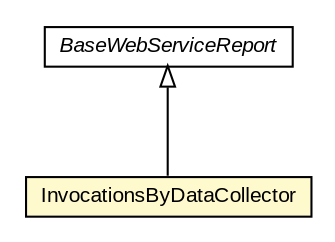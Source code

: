 #!/usr/local/bin/dot
#
# Class diagram 
# Generated by UMLGraph version R5_6-24-gf6e263 (http://www.umlgraph.org/)
#

digraph G {
	edge [fontname="arial",fontsize=10,labelfontname="arial",labelfontsize=10];
	node [fontname="arial",fontsize=10,shape=plaintext];
	nodesep=0.25;
	ranksep=0.5;
	// org.miloss.fgsms.services.rs.impl.reports.ws.InvocationsByDataCollector
	c721462 [label=<<table title="org.miloss.fgsms.services.rs.impl.reports.ws.InvocationsByDataCollector" border="0" cellborder="1" cellspacing="0" cellpadding="2" port="p" bgcolor="lemonChiffon" href="./InvocationsByDataCollector.html">
		<tr><td><table border="0" cellspacing="0" cellpadding="1">
<tr><td align="center" balign="center"> InvocationsByDataCollector </td></tr>
		</table></td></tr>
		</table>>, URL="./InvocationsByDataCollector.html", fontname="arial", fontcolor="black", fontsize=10.0];
	// org.miloss.fgsms.services.rs.impl.reports.ws.BaseWebServiceReport
	c721466 [label=<<table title="org.miloss.fgsms.services.rs.impl.reports.ws.BaseWebServiceReport" border="0" cellborder="1" cellspacing="0" cellpadding="2" port="p" href="./BaseWebServiceReport.html">
		<tr><td><table border="0" cellspacing="0" cellpadding="1">
<tr><td align="center" balign="center"><font face="arial italic"> BaseWebServiceReport </font></td></tr>
		</table></td></tr>
		</table>>, URL="./BaseWebServiceReport.html", fontname="arial", fontcolor="black", fontsize=10.0];
	//org.miloss.fgsms.services.rs.impl.reports.ws.InvocationsByDataCollector extends org.miloss.fgsms.services.rs.impl.reports.ws.BaseWebServiceReport
	c721466:p -> c721462:p [dir=back,arrowtail=empty];
}

